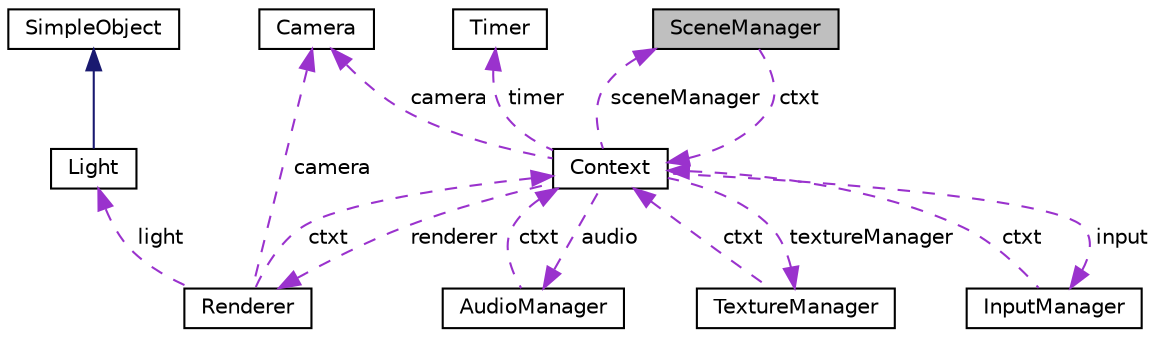 digraph "SceneManager"
{
  edge [fontname="Helvetica",fontsize="10",labelfontname="Helvetica",labelfontsize="10"];
  node [fontname="Helvetica",fontsize="10",shape=record];
  Node1 [label="SceneManager",height=0.2,width=0.4,color="black", fillcolor="grey75", style="filled" fontcolor="black"];
  Node2 -> Node1 [dir="back",color="darkorchid3",fontsize="10",style="dashed",label=" ctxt" ,fontname="Helvetica"];
  Node2 [label="Context",height=0.2,width=0.4,color="black", fillcolor="white", style="filled",URL="$class_context.html"];
  Node3 -> Node2 [dir="back",color="darkorchid3",fontsize="10",style="dashed",label=" renderer" ,fontname="Helvetica"];
  Node3 [label="Renderer",height=0.2,width=0.4,color="black", fillcolor="white", style="filled",URL="$class_renderer.html"];
  Node4 -> Node3 [dir="back",color="darkorchid3",fontsize="10",style="dashed",label=" light" ,fontname="Helvetica"];
  Node4 [label="Light",height=0.2,width=0.4,color="black", fillcolor="white", style="filled",URL="$class_light.html"];
  Node5 -> Node4 [dir="back",color="midnightblue",fontsize="10",style="solid",fontname="Helvetica"];
  Node5 [label="SimpleObject",height=0.2,width=0.4,color="black", fillcolor="white", style="filled",URL="$class_simple_object.html"];
  Node2 -> Node3 [dir="back",color="darkorchid3",fontsize="10",style="dashed",label=" ctxt" ,fontname="Helvetica"];
  Node6 -> Node3 [dir="back",color="darkorchid3",fontsize="10",style="dashed",label=" camera" ,fontname="Helvetica"];
  Node6 [label="Camera",height=0.2,width=0.4,color="black", fillcolor="white", style="filled",URL="$class_camera.html"];
  Node7 -> Node2 [dir="back",color="darkorchid3",fontsize="10",style="dashed",label=" audio" ,fontname="Helvetica"];
  Node7 [label="AudioManager",height=0.2,width=0.4,color="black", fillcolor="white", style="filled",URL="$class_audio_manager.html"];
  Node2 -> Node7 [dir="back",color="darkorchid3",fontsize="10",style="dashed",label=" ctxt" ,fontname="Helvetica"];
  Node8 -> Node2 [dir="back",color="darkorchid3",fontsize="10",style="dashed",label=" textureManager" ,fontname="Helvetica"];
  Node8 [label="TextureManager",height=0.2,width=0.4,color="black", fillcolor="white", style="filled",URL="$class_texture_manager.html"];
  Node2 -> Node8 [dir="back",color="darkorchid3",fontsize="10",style="dashed",label=" ctxt" ,fontname="Helvetica"];
  Node6 -> Node2 [dir="back",color="darkorchid3",fontsize="10",style="dashed",label=" camera" ,fontname="Helvetica"];
  Node9 -> Node2 [dir="back",color="darkorchid3",fontsize="10",style="dashed",label=" input" ,fontname="Helvetica"];
  Node9 [label="InputManager",height=0.2,width=0.4,color="black", fillcolor="white", style="filled",URL="$class_input_manager.html"];
  Node2 -> Node9 [dir="back",color="darkorchid3",fontsize="10",style="dashed",label=" ctxt" ,fontname="Helvetica"];
  Node1 -> Node2 [dir="back",color="darkorchid3",fontsize="10",style="dashed",label=" sceneManager" ,fontname="Helvetica"];
  Node10 -> Node2 [dir="back",color="darkorchid3",fontsize="10",style="dashed",label=" timer" ,fontname="Helvetica"];
  Node10 [label="Timer",height=0.2,width=0.4,color="black", fillcolor="white", style="filled",URL="$class_timer.html"];
}
